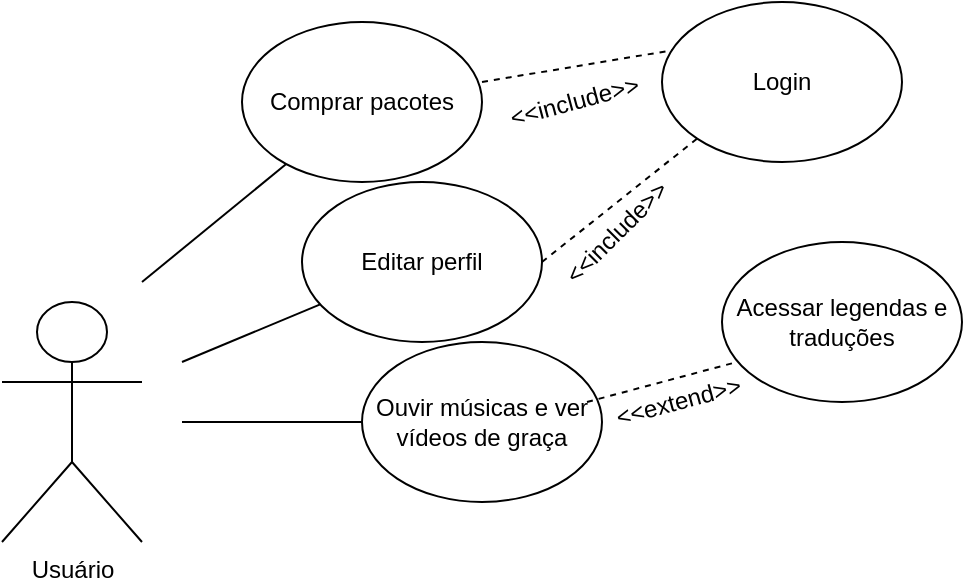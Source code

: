 <mxfile version="10.7.1" type="github"><diagram id="CfZRZGTUEvWfa8IucawD" name="Page-1"><mxGraphModel dx="1394" dy="760" grid="1" gridSize="10" guides="1" tooltips="1" connect="1" arrows="1" fold="1" page="1" pageScale="1" pageWidth="850" pageHeight="1100" math="0" shadow="0"><root><mxCell id="0"/><mxCell id="1" parent="0"/><mxCell id="g83iIQdlzGcvJqKgSXq--4" value="Usuário" style="shape=umlActor;verticalLabelPosition=bottom;labelBackgroundColor=#ffffff;verticalAlign=top;html=1;outlineConnect=0;" vertex="1" parent="1"><mxGeometry x="30" y="210" width="70" height="120" as="geometry"/></mxCell><mxCell id="g83iIQdlzGcvJqKgSXq--5" value="" style="endArrow=none;html=1;" edge="1" parent="1" target="g83iIQdlzGcvJqKgSXq--6"><mxGeometry width="50" height="50" relative="1" as="geometry"><mxPoint x="100" y="200" as="sourcePoint"/><mxPoint x="170" y="130" as="targetPoint"/><Array as="points"/></mxGeometry></mxCell><mxCell id="g83iIQdlzGcvJqKgSXq--6" value="Comprar pacotes" style="ellipse;whiteSpace=wrap;html=1;" vertex="1" parent="1"><mxGeometry x="150" y="70" width="120" height="80" as="geometry"/></mxCell><mxCell id="g83iIQdlzGcvJqKgSXq--7" value="" style="endArrow=none;html=1;" edge="1" parent="1" target="g83iIQdlzGcvJqKgSXq--8"><mxGeometry width="50" height="50" relative="1" as="geometry"><mxPoint x="120" y="240" as="sourcePoint"/><mxPoint x="170" y="220" as="targetPoint"/></mxGeometry></mxCell><mxCell id="g83iIQdlzGcvJqKgSXq--8" value="Editar perfil" style="ellipse;whiteSpace=wrap;html=1;" vertex="1" parent="1"><mxGeometry x="180" y="150" width="120" height="80" as="geometry"/></mxCell><mxCell id="g83iIQdlzGcvJqKgSXq--9" value="" style="endArrow=none;dashed=1;html=1;entryX=0.05;entryY=0.3;entryDx=0;entryDy=0;entryPerimeter=0;" edge="1" parent="1" target="g83iIQdlzGcvJqKgSXq--11"><mxGeometry width="50" height="50" relative="1" as="geometry"><mxPoint x="270" y="100" as="sourcePoint"/><mxPoint x="360" y="110" as="targetPoint"/></mxGeometry></mxCell><mxCell id="g83iIQdlzGcvJqKgSXq--13" value="&amp;lt;&amp;lt;include&amp;gt;&amp;gt;" style="text;html=1;resizable=0;points=[];align=center;verticalAlign=middle;labelBackgroundColor=#ffffff;rotation=-15;" vertex="1" connectable="0" parent="g83iIQdlzGcvJqKgSXq--9"><mxGeometry x="-0.335" y="-3" relative="1" as="geometry"><mxPoint x="13" y="12.5" as="offset"/></mxGeometry></mxCell><mxCell id="g83iIQdlzGcvJqKgSXq--10" value="" style="endArrow=none;dashed=1;html=1;entryX=0;entryY=1;entryDx=0;entryDy=0;" edge="1" parent="1" target="g83iIQdlzGcvJqKgSXq--11"><mxGeometry width="50" height="50" relative="1" as="geometry"><mxPoint x="300" y="190" as="sourcePoint"/><mxPoint x="360" y="140" as="targetPoint"/></mxGeometry></mxCell><mxCell id="g83iIQdlzGcvJqKgSXq--14" value="&amp;lt;&amp;lt;include&amp;gt;&amp;gt;" style="text;html=1;resizable=0;points=[];align=center;verticalAlign=middle;labelBackgroundColor=#ffffff;rotation=-45;" vertex="1" connectable="0" parent="g83iIQdlzGcvJqKgSXq--10"><mxGeometry x="-0.305" y="-2" relative="1" as="geometry"><mxPoint x="8" y="5.5" as="offset"/></mxGeometry></mxCell><mxCell id="g83iIQdlzGcvJqKgSXq--11" value="Login" style="ellipse;whiteSpace=wrap;html=1;" vertex="1" parent="1"><mxGeometry x="360" y="60" width="120" height="80" as="geometry"/></mxCell><mxCell id="g83iIQdlzGcvJqKgSXq--16" value="" style="endArrow=none;html=1;entryX=0;entryY=0.5;entryDx=0;entryDy=0;" edge="1" parent="1" target="g83iIQdlzGcvJqKgSXq--17"><mxGeometry width="50" height="50" relative="1" as="geometry"><mxPoint x="120" y="270" as="sourcePoint"/><mxPoint x="200" y="270" as="targetPoint"/></mxGeometry></mxCell><mxCell id="g83iIQdlzGcvJqKgSXq--17" value="Ouvir músicas e ver vídeos de graça" style="ellipse;whiteSpace=wrap;html=1;" vertex="1" parent="1"><mxGeometry x="210" y="230" width="120" height="80" as="geometry"/></mxCell><mxCell id="g83iIQdlzGcvJqKgSXq--18" value="" style="endArrow=none;dashed=1;html=1;" edge="1" parent="1"><mxGeometry width="50" height="50" relative="1" as="geometry"><mxPoint x="322.5" y="260" as="sourcePoint"/><mxPoint x="397.5" y="240" as="targetPoint"/></mxGeometry></mxCell><mxCell id="g83iIQdlzGcvJqKgSXq--19" value="&amp;lt;&amp;lt;extend&amp;gt;&amp;gt;" style="text;html=1;resizable=0;points=[];align=center;verticalAlign=middle;labelBackgroundColor=#ffffff;rotation=-15;" vertex="1" connectable="0" parent="g83iIQdlzGcvJqKgSXq--18"><mxGeometry x="-0.376" y="-2" relative="1" as="geometry"><mxPoint x="21.5" y="4.5" as="offset"/></mxGeometry></mxCell><mxCell id="g83iIQdlzGcvJqKgSXq--20" value="Acessar legendas e traduções" style="ellipse;whiteSpace=wrap;html=1;" vertex="1" parent="1"><mxGeometry x="390" y="180" width="120" height="80" as="geometry"/></mxCell></root></mxGraphModel></diagram></mxfile>